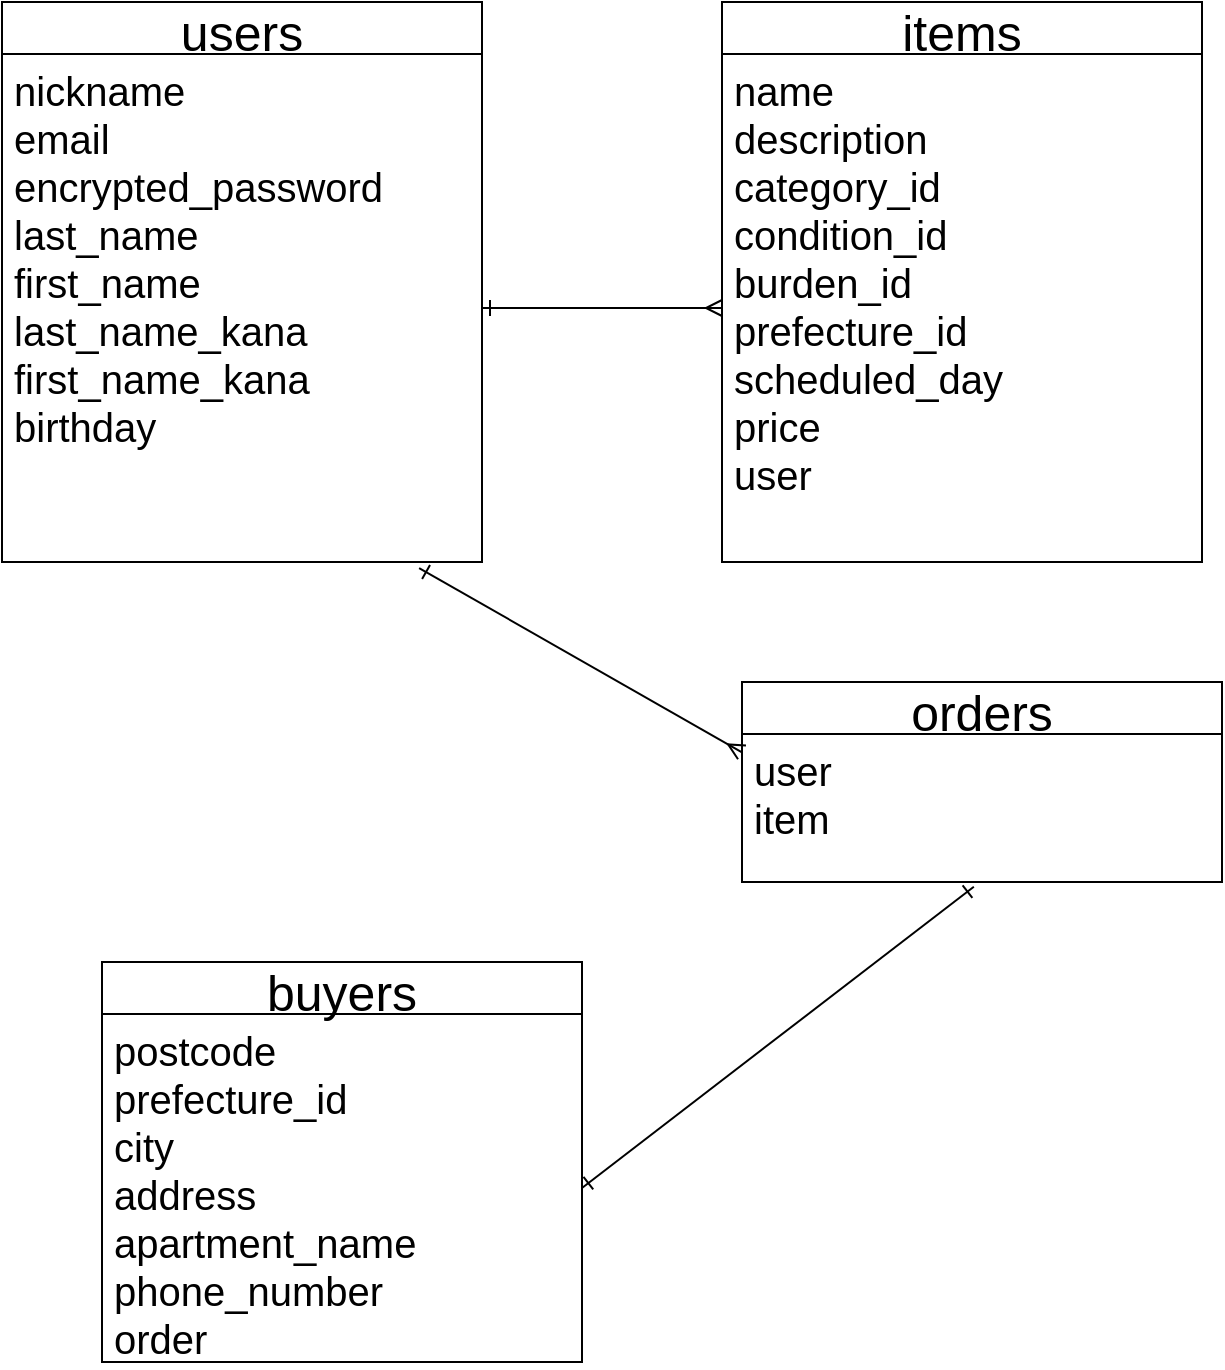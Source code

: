 <mxfile>
    <diagram id="H4goLVKyDhtFhoNWYNlf" name="ページ1">
        <mxGraphModel dx="1798" dy="1973" grid="1" gridSize="10" guides="1" tooltips="1" connect="1" arrows="1" fold="1" page="1" pageScale="1" pageWidth="827" pageHeight="1169" math="0" shadow="0">
            <root>
                <mxCell id="0"/>
                <mxCell id="1" parent="0"/>
                <mxCell id="2" value="users" style="swimlane;fontStyle=0;childLayout=stackLayout;horizontal=1;startSize=26;horizontalStack=0;resizeParent=1;resizeParentMax=0;resizeLast=0;collapsible=1;marginBottom=0;align=center;fontSize=25;" parent="1" vertex="1">
                    <mxGeometry x="-720" y="-1120" width="240" height="280" as="geometry">
                        <mxRectangle x="-680" y="-520" width="50" height="26" as="alternateBounds"/>
                    </mxGeometry>
                </mxCell>
                <mxCell id="5" value="nickname&#10;email&#10;encrypted_password&#10;last_name&#10;first_name&#10;last_name_kana&#10;first_name_kana&#10;birthday" style="text;strokeColor=none;fillColor=none;spacingLeft=4;spacingRight=4;overflow=hidden;rotatable=0;points=[[0,0.5],[1,0.5]];portConstraint=eastwest;fontSize=20;align=left;" parent="2" vertex="1">
                    <mxGeometry y="26" width="240" height="254" as="geometry"/>
                </mxCell>
                <mxCell id="6" value="items" style="swimlane;fontStyle=0;childLayout=stackLayout;horizontal=1;startSize=26;horizontalStack=0;resizeParent=1;resizeParentMax=0;resizeLast=0;collapsible=1;marginBottom=0;align=center;fontSize=25;" parent="1" vertex="1">
                    <mxGeometry x="-360" y="-1120" width="240" height="280" as="geometry"/>
                </mxCell>
                <mxCell id="7" value="name&#10;description&#10;category_id&#10;condition_id&#10;burden_id&#10;prefecture_id&#10;scheduled_day&#10;price&#10;user&#10;" style="text;strokeColor=none;fillColor=none;spacingLeft=4;spacingRight=4;overflow=hidden;rotatable=0;points=[[0,0.5],[1,0.5]];portConstraint=eastwest;fontSize=20;" parent="6" vertex="1">
                    <mxGeometry y="26" width="240" height="254" as="geometry"/>
                </mxCell>
                <mxCell id="10" style="edgeStyle=none;html=1;exitX=1;exitY=0.5;exitDx=0;exitDy=0;entryX=0;entryY=0.5;entryDx=0;entryDy=0;fontSize=20;endArrow=ERmany;endFill=0;startArrow=ERone;startFill=0;" parent="1" source="5" target="7" edge="1">
                    <mxGeometry relative="1" as="geometry"/>
                </mxCell>
                <mxCell id="11" value="buyers" style="swimlane;fontStyle=0;childLayout=stackLayout;horizontal=1;startSize=26;horizontalStack=0;resizeParent=1;resizeParentMax=0;resizeLast=0;collapsible=1;marginBottom=0;align=center;fontSize=25;" parent="1" vertex="1">
                    <mxGeometry x="-670" y="-640" width="240" height="200" as="geometry"/>
                </mxCell>
                <mxCell id="12" value="postcode&#10;prefecture_id&#10;city&#10;address&#10;apartment_name&#10;phone_number&#10;order" style="text;strokeColor=none;fillColor=none;spacingLeft=4;spacingRight=4;overflow=hidden;rotatable=0;points=[[0,0.5],[1,0.5]];portConstraint=eastwest;fontSize=20;" parent="11" vertex="1">
                    <mxGeometry y="26" width="240" height="174" as="geometry"/>
                </mxCell>
                <mxCell id="23" value="orders" style="swimlane;fontStyle=0;childLayout=stackLayout;horizontal=1;startSize=26;horizontalStack=0;resizeParent=1;resizeParentMax=0;resizeLast=0;collapsible=1;marginBottom=0;align=center;fontSize=25;" vertex="1" parent="1">
                    <mxGeometry x="-350" y="-780" width="240" height="100" as="geometry"/>
                </mxCell>
                <mxCell id="29" value="user&#10;item" style="text;strokeColor=none;fillColor=none;spacingLeft=4;spacingRight=4;overflow=hidden;rotatable=0;points=[[0,0.5],[1,0.5]];portConstraint=eastwest;fontSize=20;" vertex="1" parent="23">
                    <mxGeometry y="26" width="240" height="74" as="geometry"/>
                </mxCell>
                <mxCell id="28" style="edgeStyle=none;html=1;exitX=0;exitY=0.124;exitDx=0;exitDy=0;entryX=0.869;entryY=1.012;entryDx=0;entryDy=0;entryPerimeter=0;fontSize=20;startArrow=ERmany;startFill=0;endArrow=ERone;endFill=0;exitPerimeter=0;" edge="1" parent="1" source="29" target="5">
                    <mxGeometry relative="1" as="geometry">
                        <mxPoint x="-350" y="-613" as="sourcePoint"/>
                    </mxGeometry>
                </mxCell>
                <mxCell id="30" style="edgeStyle=none;html=1;exitX=1;exitY=0.5;exitDx=0;exitDy=0;entryX=0.483;entryY=1.032;entryDx=0;entryDy=0;entryPerimeter=0;fontSize=20;startArrow=ERone;startFill=0;endArrow=ERone;endFill=0;" edge="1" parent="1" source="12" target="29">
                    <mxGeometry relative="1" as="geometry"/>
                </mxCell>
            </root>
        </mxGraphModel>
    </diagram>
</mxfile>